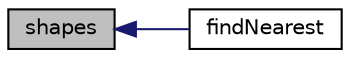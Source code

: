 digraph "shapes"
{
  bgcolor="transparent";
  edge [fontname="Helvetica",fontsize="10",labelfontname="Helvetica",labelfontsize="10"];
  node [fontname="Helvetica",fontsize="10",shape=record];
  rankdir="LR";
  Node1 [label="shapes",height=0.2,width=0.4,color="black", fillcolor="grey75", style="filled", fontcolor="black"];
  Node1 -> Node2 [dir="back",color="midnightblue",fontsize="10",style="solid",fontname="Helvetica"];
  Node2 [label="findNearest",height=0.2,width=0.4,color="black",URL="$a00611.html#a2db1ff77908c7819fb3e192caa364040",tooltip="Low level: calculate nearest starting from subnode. "];
}
